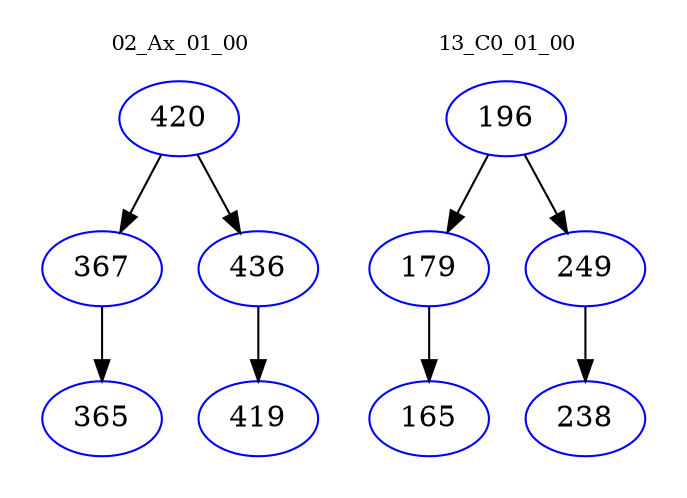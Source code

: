 digraph{
subgraph cluster_0 {
color = white
label = "02_Ax_01_00";
fontsize=10;
T0_420 [label="420", color="blue"]
T0_420 -> T0_367 [color="black"]
T0_367 [label="367", color="blue"]
T0_367 -> T0_365 [color="black"]
T0_365 [label="365", color="blue"]
T0_420 -> T0_436 [color="black"]
T0_436 [label="436", color="blue"]
T0_436 -> T0_419 [color="black"]
T0_419 [label="419", color="blue"]
}
subgraph cluster_1 {
color = white
label = "13_C0_01_00";
fontsize=10;
T1_196 [label="196", color="blue"]
T1_196 -> T1_179 [color="black"]
T1_179 [label="179", color="blue"]
T1_179 -> T1_165 [color="black"]
T1_165 [label="165", color="blue"]
T1_196 -> T1_249 [color="black"]
T1_249 [label="249", color="blue"]
T1_249 -> T1_238 [color="black"]
T1_238 [label="238", color="blue"]
}
}
